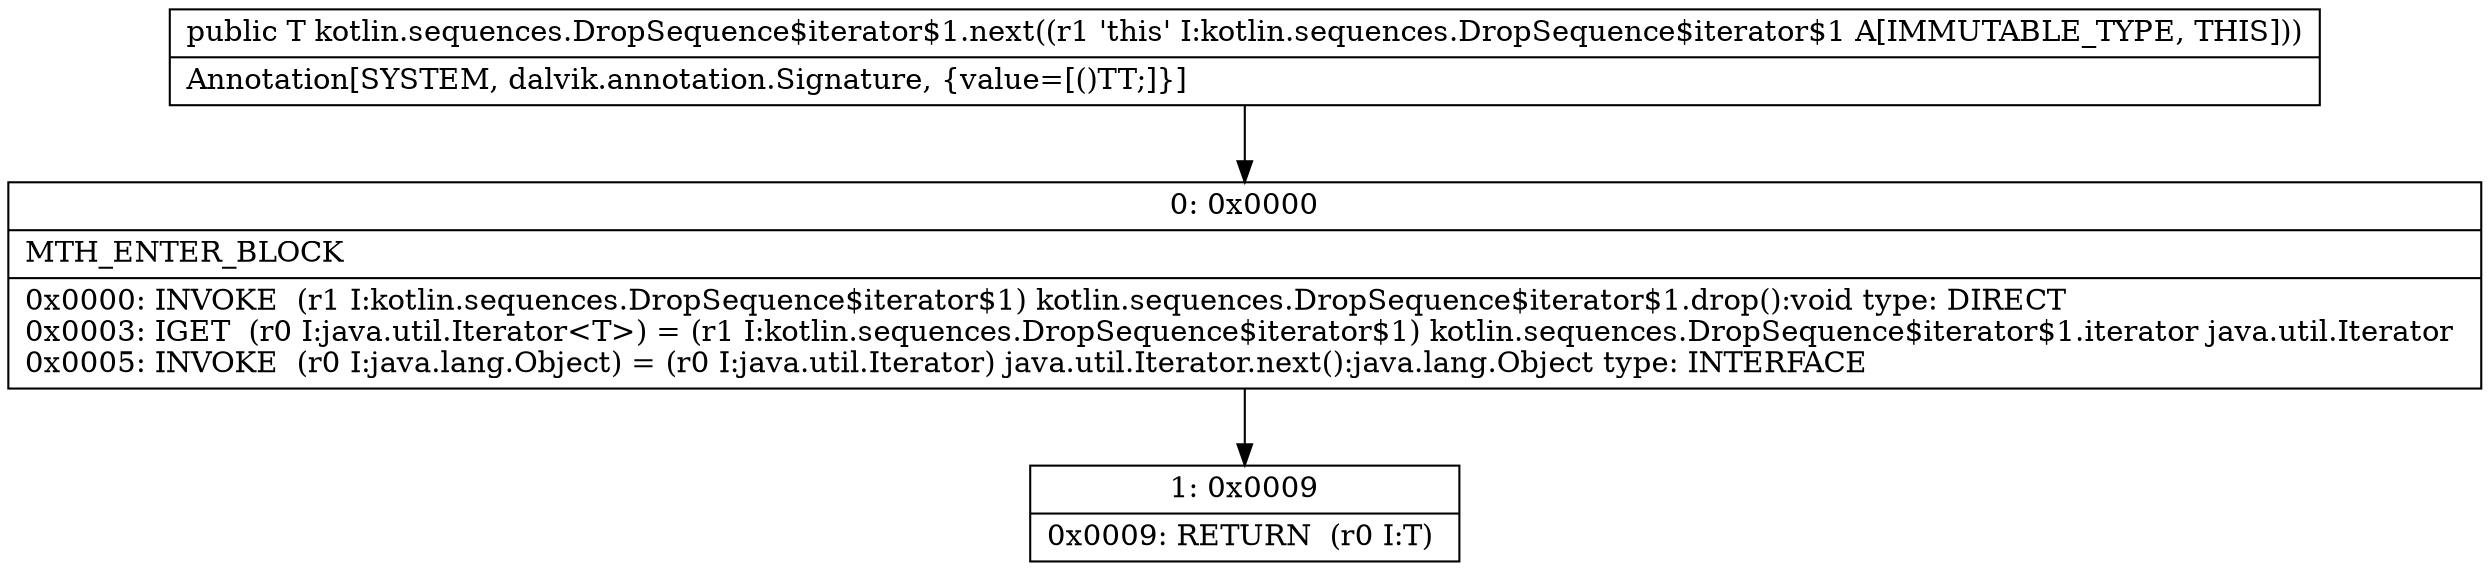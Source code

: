 digraph "CFG forkotlin.sequences.DropSequence$iterator$1.next()Ljava\/lang\/Object;" {
Node_0 [shape=record,label="{0\:\ 0x0000|MTH_ENTER_BLOCK\l|0x0000: INVOKE  (r1 I:kotlin.sequences.DropSequence$iterator$1) kotlin.sequences.DropSequence$iterator$1.drop():void type: DIRECT \l0x0003: IGET  (r0 I:java.util.Iterator\<T\>) = (r1 I:kotlin.sequences.DropSequence$iterator$1) kotlin.sequences.DropSequence$iterator$1.iterator java.util.Iterator \l0x0005: INVOKE  (r0 I:java.lang.Object) = (r0 I:java.util.Iterator) java.util.Iterator.next():java.lang.Object type: INTERFACE \l}"];
Node_1 [shape=record,label="{1\:\ 0x0009|0x0009: RETURN  (r0 I:T) \l}"];
MethodNode[shape=record,label="{public T kotlin.sequences.DropSequence$iterator$1.next((r1 'this' I:kotlin.sequences.DropSequence$iterator$1 A[IMMUTABLE_TYPE, THIS]))  | Annotation[SYSTEM, dalvik.annotation.Signature, \{value=[()TT;]\}]\l}"];
MethodNode -> Node_0;
Node_0 -> Node_1;
}

